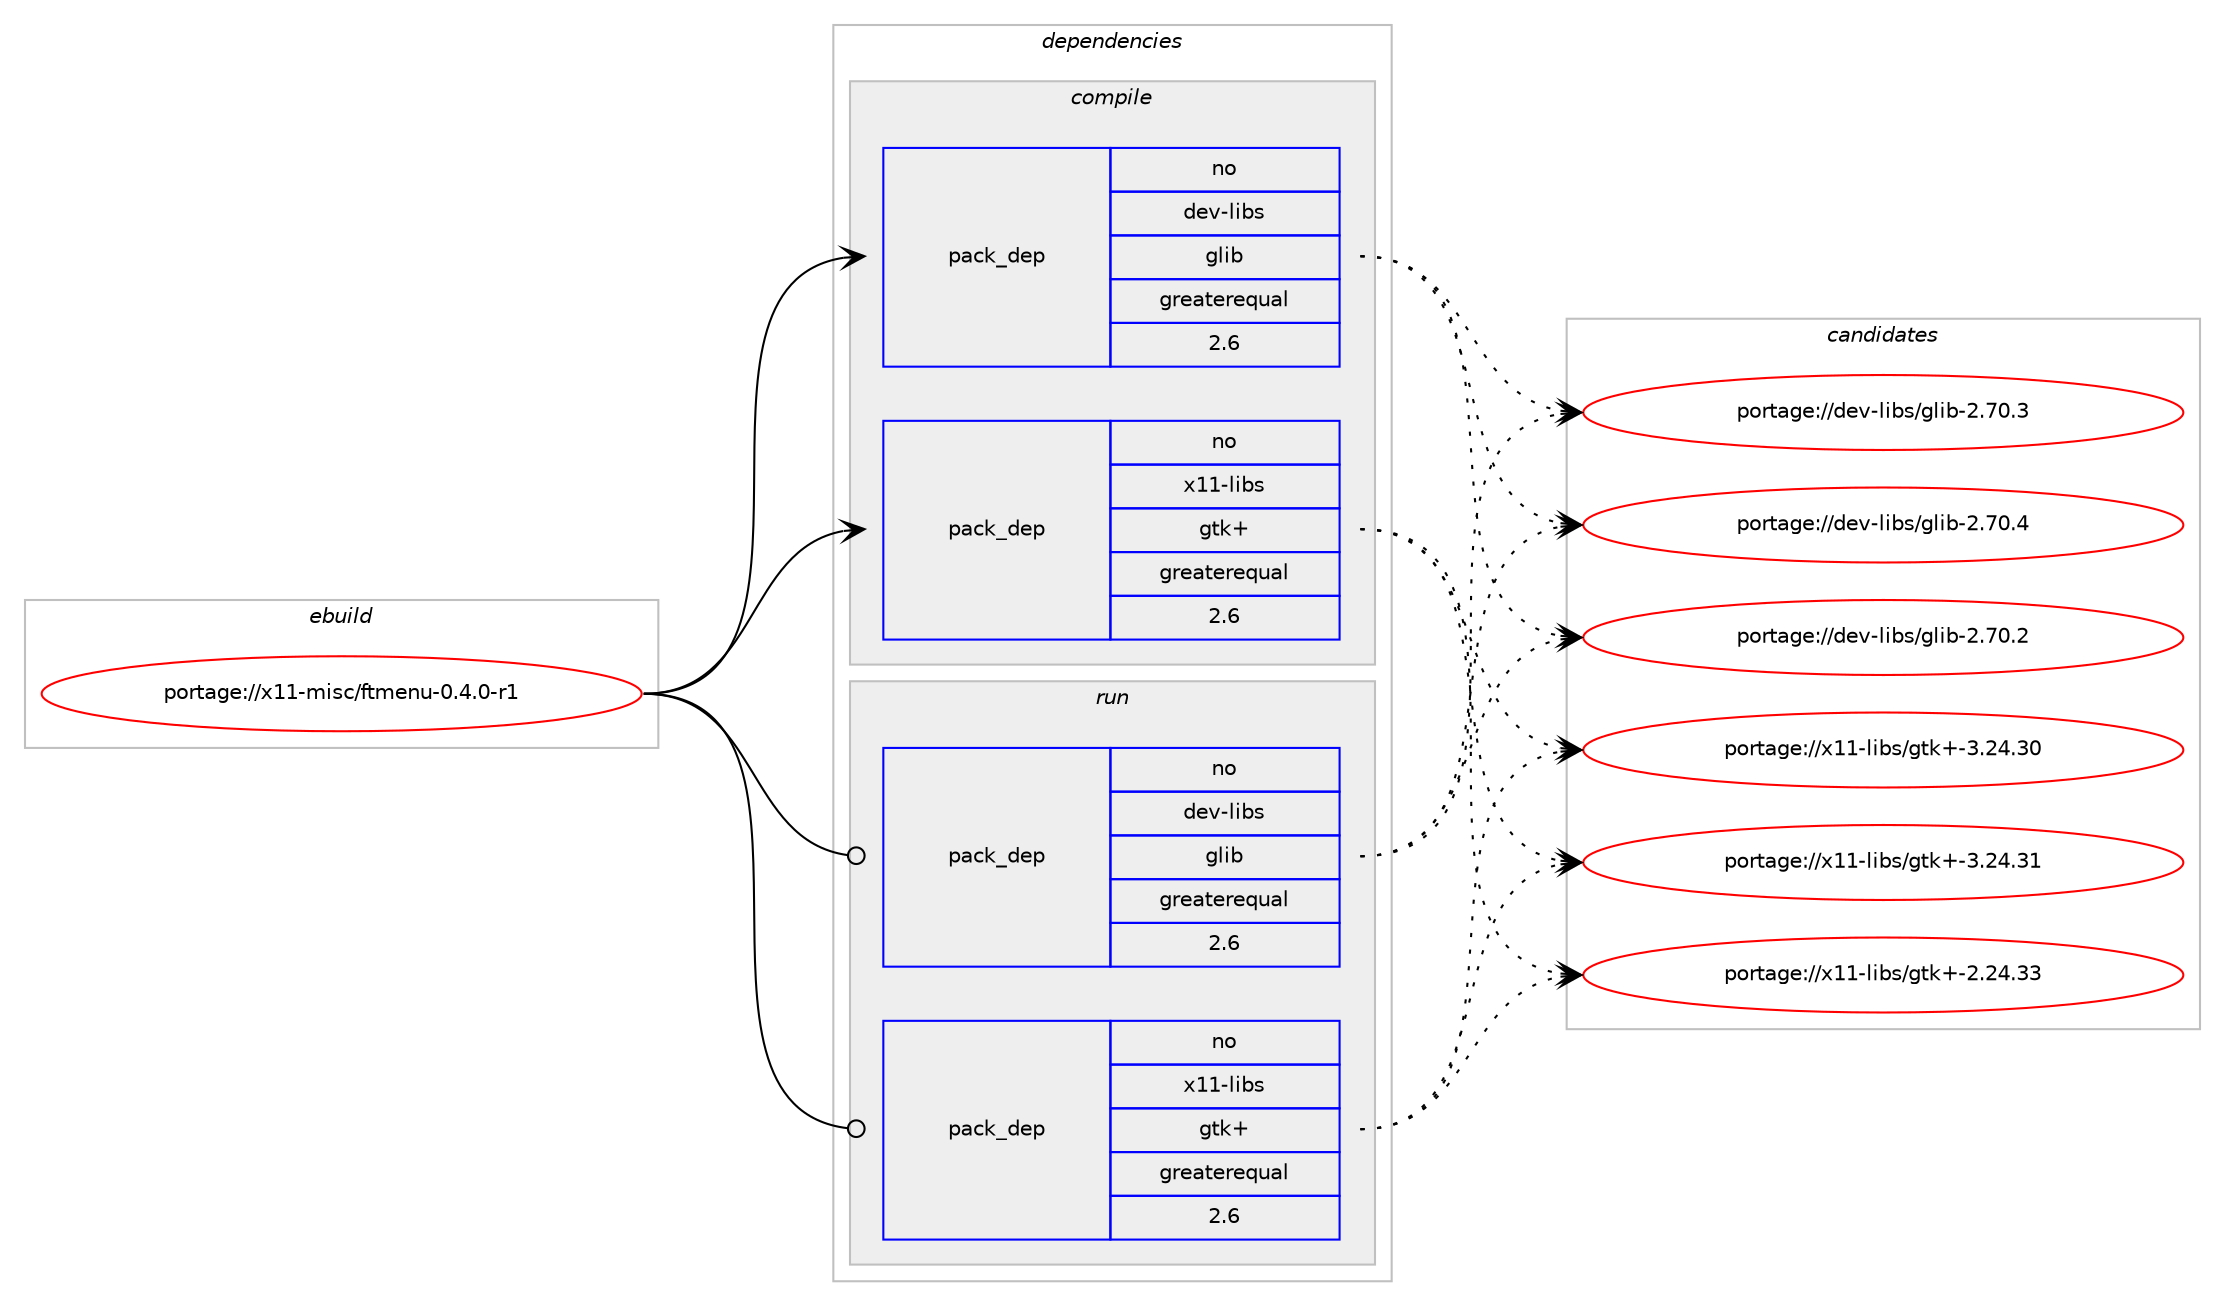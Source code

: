 digraph prolog {

# *************
# Graph options
# *************

newrank=true;
concentrate=true;
compound=true;
graph [rankdir=LR,fontname=Helvetica,fontsize=10,ranksep=1.5];#, ranksep=2.5, nodesep=0.2];
edge  [arrowhead=vee];
node  [fontname=Helvetica,fontsize=10];

# **********
# The ebuild
# **********

subgraph cluster_leftcol {
color=gray;
rank=same;
label=<<i>ebuild</i>>;
id [label="portage://x11-misc/ftmenu-0.4.0-r1", color=red, width=4, href="../x11-misc/ftmenu-0.4.0-r1.svg"];
}

# ****************
# The dependencies
# ****************

subgraph cluster_midcol {
color=gray;
label=<<i>dependencies</i>>;
subgraph cluster_compile {
fillcolor="#eeeeee";
style=filled;
label=<<i>compile</i>>;
subgraph pack2738 {
dependency2851 [label=<<TABLE BORDER="0" CELLBORDER="1" CELLSPACING="0" CELLPADDING="4" WIDTH="220"><TR><TD ROWSPAN="6" CELLPADDING="30">pack_dep</TD></TR><TR><TD WIDTH="110">no</TD></TR><TR><TD>dev-libs</TD></TR><TR><TD>glib</TD></TR><TR><TD>greaterequal</TD></TR><TR><TD>2.6</TD></TR></TABLE>>, shape=none, color=blue];
}
id:e -> dependency2851:w [weight=20,style="solid",arrowhead="vee"];
# *** BEGIN UNKNOWN DEPENDENCY TYPE (TODO) ***
# id -> package_dependency(portage://x11-misc/ftmenu-0.4.0-r1,install,no,virtual,pkgconfig,none,[,,],[],[])
# *** END UNKNOWN DEPENDENCY TYPE (TODO) ***

subgraph pack2739 {
dependency2852 [label=<<TABLE BORDER="0" CELLBORDER="1" CELLSPACING="0" CELLPADDING="4" WIDTH="220"><TR><TD ROWSPAN="6" CELLPADDING="30">pack_dep</TD></TR><TR><TD WIDTH="110">no</TD></TR><TR><TD>x11-libs</TD></TR><TR><TD>gtk+</TD></TR><TR><TD>greaterequal</TD></TR><TR><TD>2.6</TD></TR></TABLE>>, shape=none, color=blue];
}
id:e -> dependency2852:w [weight=20,style="solid",arrowhead="vee"];
}
subgraph cluster_compileandrun {
fillcolor="#eeeeee";
style=filled;
label=<<i>compile and run</i>>;
}
subgraph cluster_run {
fillcolor="#eeeeee";
style=filled;
label=<<i>run</i>>;
subgraph pack2740 {
dependency2853 [label=<<TABLE BORDER="0" CELLBORDER="1" CELLSPACING="0" CELLPADDING="4" WIDTH="220"><TR><TD ROWSPAN="6" CELLPADDING="30">pack_dep</TD></TR><TR><TD WIDTH="110">no</TD></TR><TR><TD>dev-libs</TD></TR><TR><TD>glib</TD></TR><TR><TD>greaterequal</TD></TR><TR><TD>2.6</TD></TR></TABLE>>, shape=none, color=blue];
}
id:e -> dependency2853:w [weight=20,style="solid",arrowhead="odot"];
subgraph pack2741 {
dependency2854 [label=<<TABLE BORDER="0" CELLBORDER="1" CELLSPACING="0" CELLPADDING="4" WIDTH="220"><TR><TD ROWSPAN="6" CELLPADDING="30">pack_dep</TD></TR><TR><TD WIDTH="110">no</TD></TR><TR><TD>x11-libs</TD></TR><TR><TD>gtk+</TD></TR><TR><TD>greaterequal</TD></TR><TR><TD>2.6</TD></TR></TABLE>>, shape=none, color=blue];
}
id:e -> dependency2854:w [weight=20,style="solid",arrowhead="odot"];
# *** BEGIN UNKNOWN DEPENDENCY TYPE (TODO) ***
# id -> package_dependency(portage://x11-misc/ftmenu-0.4.0-r1,run,no,x11-wm,fluxbox,none,[,,],[],[])
# *** END UNKNOWN DEPENDENCY TYPE (TODO) ***

}
}

# **************
# The candidates
# **************

subgraph cluster_choices {
rank=same;
color=gray;
label=<<i>candidates</i>>;

subgraph choice2738 {
color=black;
nodesep=1;
choice1001011184510810598115471031081059845504655484650 [label="portage://dev-libs/glib-2.70.2", color=red, width=4,href="../dev-libs/glib-2.70.2.svg"];
choice1001011184510810598115471031081059845504655484651 [label="portage://dev-libs/glib-2.70.3", color=red, width=4,href="../dev-libs/glib-2.70.3.svg"];
choice1001011184510810598115471031081059845504655484652 [label="portage://dev-libs/glib-2.70.4", color=red, width=4,href="../dev-libs/glib-2.70.4.svg"];
dependency2851:e -> choice1001011184510810598115471031081059845504655484650:w [style=dotted,weight="100"];
dependency2851:e -> choice1001011184510810598115471031081059845504655484651:w [style=dotted,weight="100"];
dependency2851:e -> choice1001011184510810598115471031081059845504655484652:w [style=dotted,weight="100"];
}
subgraph choice2739 {
color=black;
nodesep=1;
choice1204949451081059811547103116107434550465052465151 [label="portage://x11-libs/gtk+-2.24.33", color=red, width=4,href="../x11-libs/gtk+-2.24.33.svg"];
choice1204949451081059811547103116107434551465052465148 [label="portage://x11-libs/gtk+-3.24.30", color=red, width=4,href="../x11-libs/gtk+-3.24.30.svg"];
choice1204949451081059811547103116107434551465052465149 [label="portage://x11-libs/gtk+-3.24.31", color=red, width=4,href="../x11-libs/gtk+-3.24.31.svg"];
dependency2852:e -> choice1204949451081059811547103116107434550465052465151:w [style=dotted,weight="100"];
dependency2852:e -> choice1204949451081059811547103116107434551465052465148:w [style=dotted,weight="100"];
dependency2852:e -> choice1204949451081059811547103116107434551465052465149:w [style=dotted,weight="100"];
}
subgraph choice2740 {
color=black;
nodesep=1;
choice1001011184510810598115471031081059845504655484650 [label="portage://dev-libs/glib-2.70.2", color=red, width=4,href="../dev-libs/glib-2.70.2.svg"];
choice1001011184510810598115471031081059845504655484651 [label="portage://dev-libs/glib-2.70.3", color=red, width=4,href="../dev-libs/glib-2.70.3.svg"];
choice1001011184510810598115471031081059845504655484652 [label="portage://dev-libs/glib-2.70.4", color=red, width=4,href="../dev-libs/glib-2.70.4.svg"];
dependency2853:e -> choice1001011184510810598115471031081059845504655484650:w [style=dotted,weight="100"];
dependency2853:e -> choice1001011184510810598115471031081059845504655484651:w [style=dotted,weight="100"];
dependency2853:e -> choice1001011184510810598115471031081059845504655484652:w [style=dotted,weight="100"];
}
subgraph choice2741 {
color=black;
nodesep=1;
choice1204949451081059811547103116107434550465052465151 [label="portage://x11-libs/gtk+-2.24.33", color=red, width=4,href="../x11-libs/gtk+-2.24.33.svg"];
choice1204949451081059811547103116107434551465052465148 [label="portage://x11-libs/gtk+-3.24.30", color=red, width=4,href="../x11-libs/gtk+-3.24.30.svg"];
choice1204949451081059811547103116107434551465052465149 [label="portage://x11-libs/gtk+-3.24.31", color=red, width=4,href="../x11-libs/gtk+-3.24.31.svg"];
dependency2854:e -> choice1204949451081059811547103116107434550465052465151:w [style=dotted,weight="100"];
dependency2854:e -> choice1204949451081059811547103116107434551465052465148:w [style=dotted,weight="100"];
dependency2854:e -> choice1204949451081059811547103116107434551465052465149:w [style=dotted,weight="100"];
}
}

}
